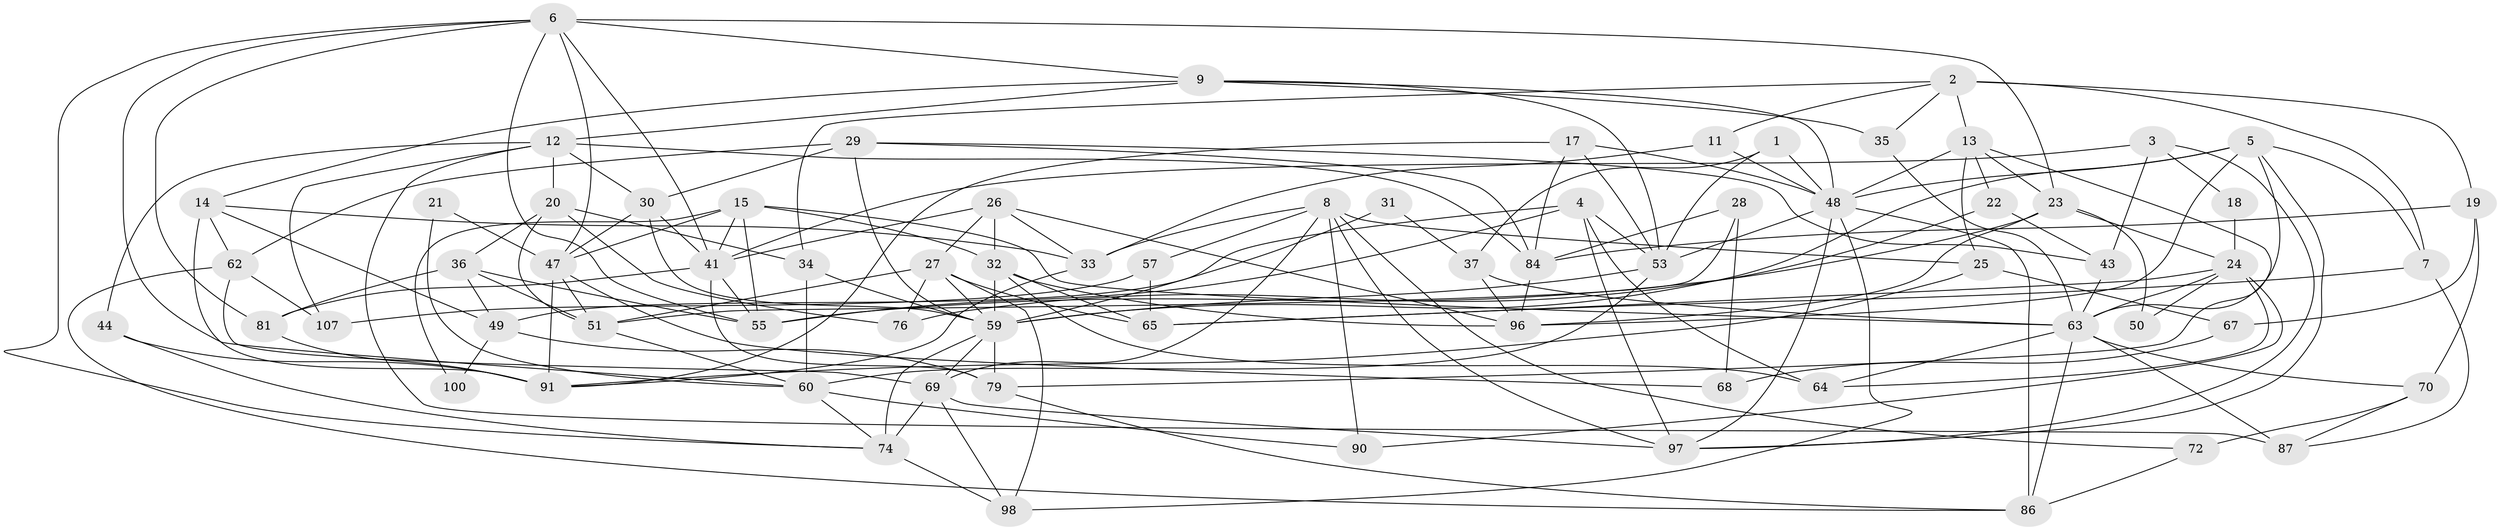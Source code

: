 // Generated by graph-tools (version 1.1) at 2025/52/02/27/25 19:52:08]
// undirected, 71 vertices, 176 edges
graph export_dot {
graph [start="1"]
  node [color=gray90,style=filled];
  1;
  2 [super="+42"];
  3 [super="+56"];
  4 [super="+71"];
  5 [super="+88"];
  6 [super="+45"];
  7;
  8 [super="+46"];
  9 [super="+10"];
  11;
  12 [super="+61"];
  13 [super="+39"];
  14 [super="+40"];
  15 [super="+16"];
  17;
  18;
  19;
  20 [super="+73"];
  21;
  22;
  23 [super="+66"];
  24 [super="+109"];
  25;
  26 [super="+108"];
  27 [super="+54"];
  28;
  29;
  30 [super="+38"];
  31;
  32 [super="+80"];
  33 [super="+58"];
  34;
  35;
  36 [super="+77"];
  37;
  41 [super="+94"];
  43 [super="+83"];
  44;
  47 [super="+85"];
  48 [super="+103"];
  49;
  50;
  51 [super="+52"];
  53 [super="+78"];
  55 [super="+110"];
  57;
  59 [super="+75"];
  60 [super="+101"];
  62 [super="+82"];
  63 [super="+99"];
  64;
  65 [super="+95"];
  67;
  68;
  69 [super="+106"];
  70 [super="+89"];
  72;
  74 [super="+92"];
  76;
  79 [super="+102"];
  81;
  84 [super="+105"];
  86 [super="+93"];
  87;
  90;
  91 [super="+104"];
  96;
  97;
  98;
  100;
  107;
  1 -- 37;
  1 -- 53;
  1 -- 48;
  2 -- 19;
  2 -- 11;
  2 -- 13;
  2 -- 35;
  2 -- 34;
  2 -- 7;
  3 -- 43;
  3 -- 18;
  3 -- 41;
  3 -- 97;
  4 -- 64;
  4 -- 49;
  4 -- 97;
  4 -- 55;
  4 -- 53;
  5 -- 96;
  5 -- 7;
  5 -- 59;
  5 -- 48;
  5 -- 97;
  5 -- 63;
  6 -- 41;
  6 -- 81;
  6 -- 55;
  6 -- 9;
  6 -- 47;
  6 -- 23;
  6 -- 60;
  6 -- 74;
  7 -- 65;
  7 -- 87;
  8 -- 25;
  8 -- 72;
  8 -- 33;
  8 -- 97;
  8 -- 69;
  8 -- 57;
  8 -- 90;
  9 -- 35;
  9 -- 12;
  9 -- 48;
  9 -- 53;
  9 -- 14;
  11 -- 33;
  11 -- 48;
  12 -- 87;
  12 -- 20;
  12 -- 44;
  12 -- 107;
  12 -- 30;
  12 -- 84;
  13 -- 25;
  13 -- 22;
  13 -- 48;
  13 -- 23;
  13 -- 79;
  14 -- 49;
  14 -- 91;
  14 -- 33;
  14 -- 62;
  15 -- 47;
  15 -- 63;
  15 -- 100;
  15 -- 32;
  15 -- 41;
  15 -- 55;
  17 -- 53;
  17 -- 48;
  17 -- 84;
  17 -- 91;
  18 -- 24;
  19 -- 67;
  19 -- 70;
  19 -- 84;
  20 -- 34;
  20 -- 76;
  20 -- 36;
  20 -- 51;
  21 -- 47;
  21 -- 60;
  22 -- 76;
  22 -- 43;
  23 -- 24;
  23 -- 50;
  23 -- 96;
  23 -- 55;
  24 -- 50;
  24 -- 63;
  24 -- 64;
  24 -- 90;
  24 -- 65;
  25 -- 91;
  25 -- 67;
  26 -- 27;
  26 -- 33;
  26 -- 32;
  26 -- 41;
  26 -- 96;
  27 -- 76;
  27 -- 65;
  27 -- 98;
  27 -- 51;
  27 -- 59;
  28 -- 84;
  28 -- 51;
  28 -- 68;
  29 -- 59;
  29 -- 62;
  29 -- 30;
  29 -- 84;
  29 -- 43;
  30 -- 47;
  30 -- 41;
  30 -- 59;
  31 -- 37;
  31 -- 59;
  32 -- 96;
  32 -- 64;
  32 -- 59;
  32 -- 65;
  33 -- 91;
  34 -- 59;
  34 -- 60;
  35 -- 63;
  36 -- 55;
  36 -- 51 [weight=2];
  36 -- 81;
  36 -- 49;
  37 -- 96;
  37 -- 63;
  41 -- 81;
  41 -- 55;
  41 -- 79;
  43 -- 63;
  44 -- 74;
  44 -- 91;
  47 -- 51;
  47 -- 91;
  47 -- 68;
  48 -- 98;
  48 -- 97;
  48 -- 86;
  48 -- 53;
  49 -- 79 [weight=2];
  49 -- 100;
  51 -- 60;
  53 -- 59;
  53 -- 60;
  57 -- 107;
  57 -- 65;
  59 -- 69;
  59 -- 74 [weight=2];
  59 -- 79;
  60 -- 90;
  60 -- 74;
  62 -- 86;
  62 -- 107;
  62 -- 69;
  63 -- 87;
  63 -- 70;
  63 -- 64;
  63 -- 86;
  67 -- 68;
  69 -- 74;
  69 -- 98;
  69 -- 97;
  70 -- 72;
  70 -- 87;
  72 -- 86;
  74 -- 98;
  79 -- 86;
  81 -- 91;
  84 -- 96;
}
